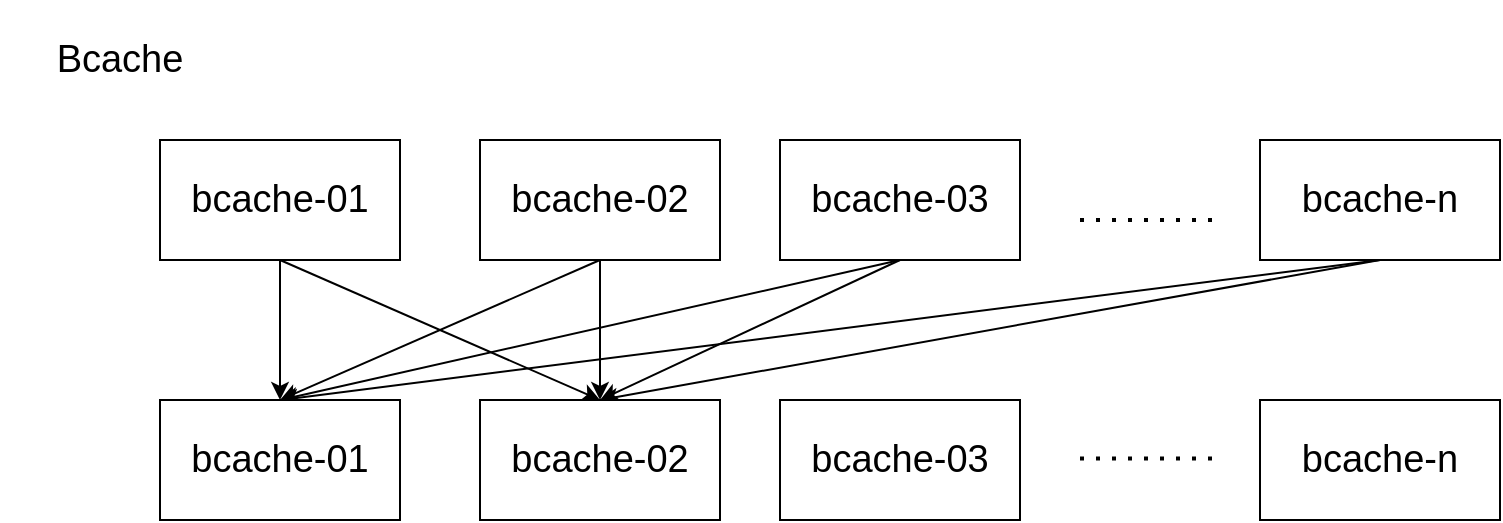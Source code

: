 <mxfile version="13.6.8" type="github">
  <diagram id="qoKji_JU7_fHCk3n9gcr" name="Page-1">
    <mxGraphModel dx="2037" dy="981" grid="1" gridSize="10" guides="1" tooltips="1" connect="1" arrows="1" fold="1" page="1" pageScale="1" pageWidth="827" pageHeight="1169" math="0" shadow="0">
      <root>
        <mxCell id="0" />
        <mxCell id="1" parent="0" />
        <mxCell id="5G8wIGSvjTgZzhThQTYN-13" style="rounded=0;orthogonalLoop=1;jettySize=auto;html=1;exitX=0.5;exitY=1;exitDx=0;exitDy=0;entryX=0.5;entryY=0;entryDx=0;entryDy=0;" edge="1" parent="1" source="5G8wIGSvjTgZzhThQTYN-1" target="5G8wIGSvjTgZzhThQTYN-9">
          <mxGeometry relative="1" as="geometry" />
        </mxCell>
        <mxCell id="5G8wIGSvjTgZzhThQTYN-18" style="edgeStyle=none;rounded=0;orthogonalLoop=1;jettySize=auto;html=1;exitX=0.5;exitY=1;exitDx=0;exitDy=0;entryX=0.5;entryY=0;entryDx=0;entryDy=0;" edge="1" parent="1" source="5G8wIGSvjTgZzhThQTYN-1" target="5G8wIGSvjTgZzhThQTYN-8">
          <mxGeometry relative="1" as="geometry" />
        </mxCell>
        <mxCell id="5G8wIGSvjTgZzhThQTYN-1" value="&lt;font style=&quot;font-size: 19px&quot;&gt;bcache-01&lt;/font&gt;" style="rounded=0;whiteSpace=wrap;html=1;" vertex="1" parent="1">
          <mxGeometry x="80" y="80" width="120" height="60" as="geometry" />
        </mxCell>
        <mxCell id="5G8wIGSvjTgZzhThQTYN-15" style="edgeStyle=none;rounded=0;orthogonalLoop=1;jettySize=auto;html=1;exitX=0.5;exitY=1;exitDx=0;exitDy=0;entryX=0.5;entryY=0;entryDx=0;entryDy=0;" edge="1" parent="1" source="5G8wIGSvjTgZzhThQTYN-2" target="5G8wIGSvjTgZzhThQTYN-9">
          <mxGeometry relative="1" as="geometry" />
        </mxCell>
        <mxCell id="5G8wIGSvjTgZzhThQTYN-19" style="edgeStyle=none;rounded=0;orthogonalLoop=1;jettySize=auto;html=1;exitX=0.5;exitY=1;exitDx=0;exitDy=0;" edge="1" parent="1" source="5G8wIGSvjTgZzhThQTYN-2">
          <mxGeometry relative="1" as="geometry">
            <mxPoint x="140" y="210" as="targetPoint" />
          </mxGeometry>
        </mxCell>
        <mxCell id="5G8wIGSvjTgZzhThQTYN-2" value="&lt;font style=&quot;font-size: 19px&quot;&gt;bcache-02&lt;/font&gt;" style="rounded=0;whiteSpace=wrap;html=1;" vertex="1" parent="1">
          <mxGeometry x="240" y="80" width="120" height="60" as="geometry" />
        </mxCell>
        <mxCell id="5G8wIGSvjTgZzhThQTYN-16" style="edgeStyle=none;rounded=0;orthogonalLoop=1;jettySize=auto;html=1;exitX=0.5;exitY=1;exitDx=0;exitDy=0;entryX=0.5;entryY=0;entryDx=0;entryDy=0;" edge="1" parent="1" source="5G8wIGSvjTgZzhThQTYN-3" target="5G8wIGSvjTgZzhThQTYN-9">
          <mxGeometry relative="1" as="geometry" />
        </mxCell>
        <mxCell id="5G8wIGSvjTgZzhThQTYN-20" style="edgeStyle=none;rounded=0;orthogonalLoop=1;jettySize=auto;html=1;exitX=0.5;exitY=1;exitDx=0;exitDy=0;entryX=0.5;entryY=0;entryDx=0;entryDy=0;" edge="1" parent="1" source="5G8wIGSvjTgZzhThQTYN-3" target="5G8wIGSvjTgZzhThQTYN-8">
          <mxGeometry relative="1" as="geometry" />
        </mxCell>
        <mxCell id="5G8wIGSvjTgZzhThQTYN-3" value="&lt;font style=&quot;font-size: 19px&quot;&gt;bcache-03&lt;/font&gt;" style="rounded=0;whiteSpace=wrap;html=1;" vertex="1" parent="1">
          <mxGeometry x="390" y="80" width="120" height="60" as="geometry" />
        </mxCell>
        <mxCell id="5G8wIGSvjTgZzhThQTYN-17" style="edgeStyle=none;rounded=0;orthogonalLoop=1;jettySize=auto;html=1;exitX=0.5;exitY=1;exitDx=0;exitDy=0;entryX=0.5;entryY=0;entryDx=0;entryDy=0;" edge="1" parent="1" source="5G8wIGSvjTgZzhThQTYN-4" target="5G8wIGSvjTgZzhThQTYN-9">
          <mxGeometry relative="1" as="geometry" />
        </mxCell>
        <mxCell id="5G8wIGSvjTgZzhThQTYN-21" style="edgeStyle=none;rounded=0;orthogonalLoop=1;jettySize=auto;html=1;exitX=0.5;exitY=1;exitDx=0;exitDy=0;entryX=0.5;entryY=0;entryDx=0;entryDy=0;" edge="1" parent="1" source="5G8wIGSvjTgZzhThQTYN-4" target="5G8wIGSvjTgZzhThQTYN-8">
          <mxGeometry relative="1" as="geometry" />
        </mxCell>
        <mxCell id="5G8wIGSvjTgZzhThQTYN-4" value="&lt;font style=&quot;font-size: 19px&quot;&gt;bcache-n&lt;/font&gt;" style="rounded=0;whiteSpace=wrap;html=1;" vertex="1" parent="1">
          <mxGeometry x="630" y="80" width="120" height="60" as="geometry" />
        </mxCell>
        <mxCell id="5G8wIGSvjTgZzhThQTYN-5" value="" style="endArrow=none;dashed=1;html=1;dashPattern=1 3;strokeWidth=2;" edge="1" parent="1">
          <mxGeometry width="50" height="50" relative="1" as="geometry">
            <mxPoint x="540" y="120" as="sourcePoint" />
            <mxPoint x="610" y="120" as="targetPoint" />
          </mxGeometry>
        </mxCell>
        <mxCell id="5G8wIGSvjTgZzhThQTYN-6" value="&lt;font style=&quot;font-size: 19px&quot;&gt;Bcache&lt;/font&gt;" style="text;html=1;strokeColor=none;fillColor=none;align=center;verticalAlign=middle;whiteSpace=wrap;rounded=0;" vertex="1" parent="1">
          <mxGeometry y="10" width="120" height="60" as="geometry" />
        </mxCell>
        <mxCell id="5G8wIGSvjTgZzhThQTYN-8" value="&lt;font style=&quot;font-size: 19px&quot;&gt;bcache-01&lt;/font&gt;" style="rounded=0;whiteSpace=wrap;html=1;" vertex="1" parent="1">
          <mxGeometry x="80" y="210" width="120" height="60" as="geometry" />
        </mxCell>
        <mxCell id="5G8wIGSvjTgZzhThQTYN-9" value="&lt;font style=&quot;font-size: 19px&quot;&gt;bcache-02&lt;/font&gt;" style="rounded=0;whiteSpace=wrap;html=1;" vertex="1" parent="1">
          <mxGeometry x="240" y="210" width="120" height="60" as="geometry" />
        </mxCell>
        <mxCell id="5G8wIGSvjTgZzhThQTYN-10" value="&lt;font style=&quot;font-size: 19px&quot;&gt;bcache-03&lt;/font&gt;" style="rounded=0;whiteSpace=wrap;html=1;" vertex="1" parent="1">
          <mxGeometry x="390" y="210" width="120" height="60" as="geometry" />
        </mxCell>
        <mxCell id="5G8wIGSvjTgZzhThQTYN-11" value="&lt;font style=&quot;font-size: 19px&quot;&gt;bcache-n&lt;/font&gt;" style="rounded=0;whiteSpace=wrap;html=1;" vertex="1" parent="1">
          <mxGeometry x="630" y="210" width="120" height="60" as="geometry" />
        </mxCell>
        <mxCell id="5G8wIGSvjTgZzhThQTYN-12" value="" style="endArrow=none;dashed=1;html=1;dashPattern=1 3;strokeWidth=2;" edge="1" parent="1">
          <mxGeometry width="50" height="50" relative="1" as="geometry">
            <mxPoint x="540" y="239.29" as="sourcePoint" />
            <mxPoint x="610" y="239.29" as="targetPoint" />
          </mxGeometry>
        </mxCell>
      </root>
    </mxGraphModel>
  </diagram>
</mxfile>
